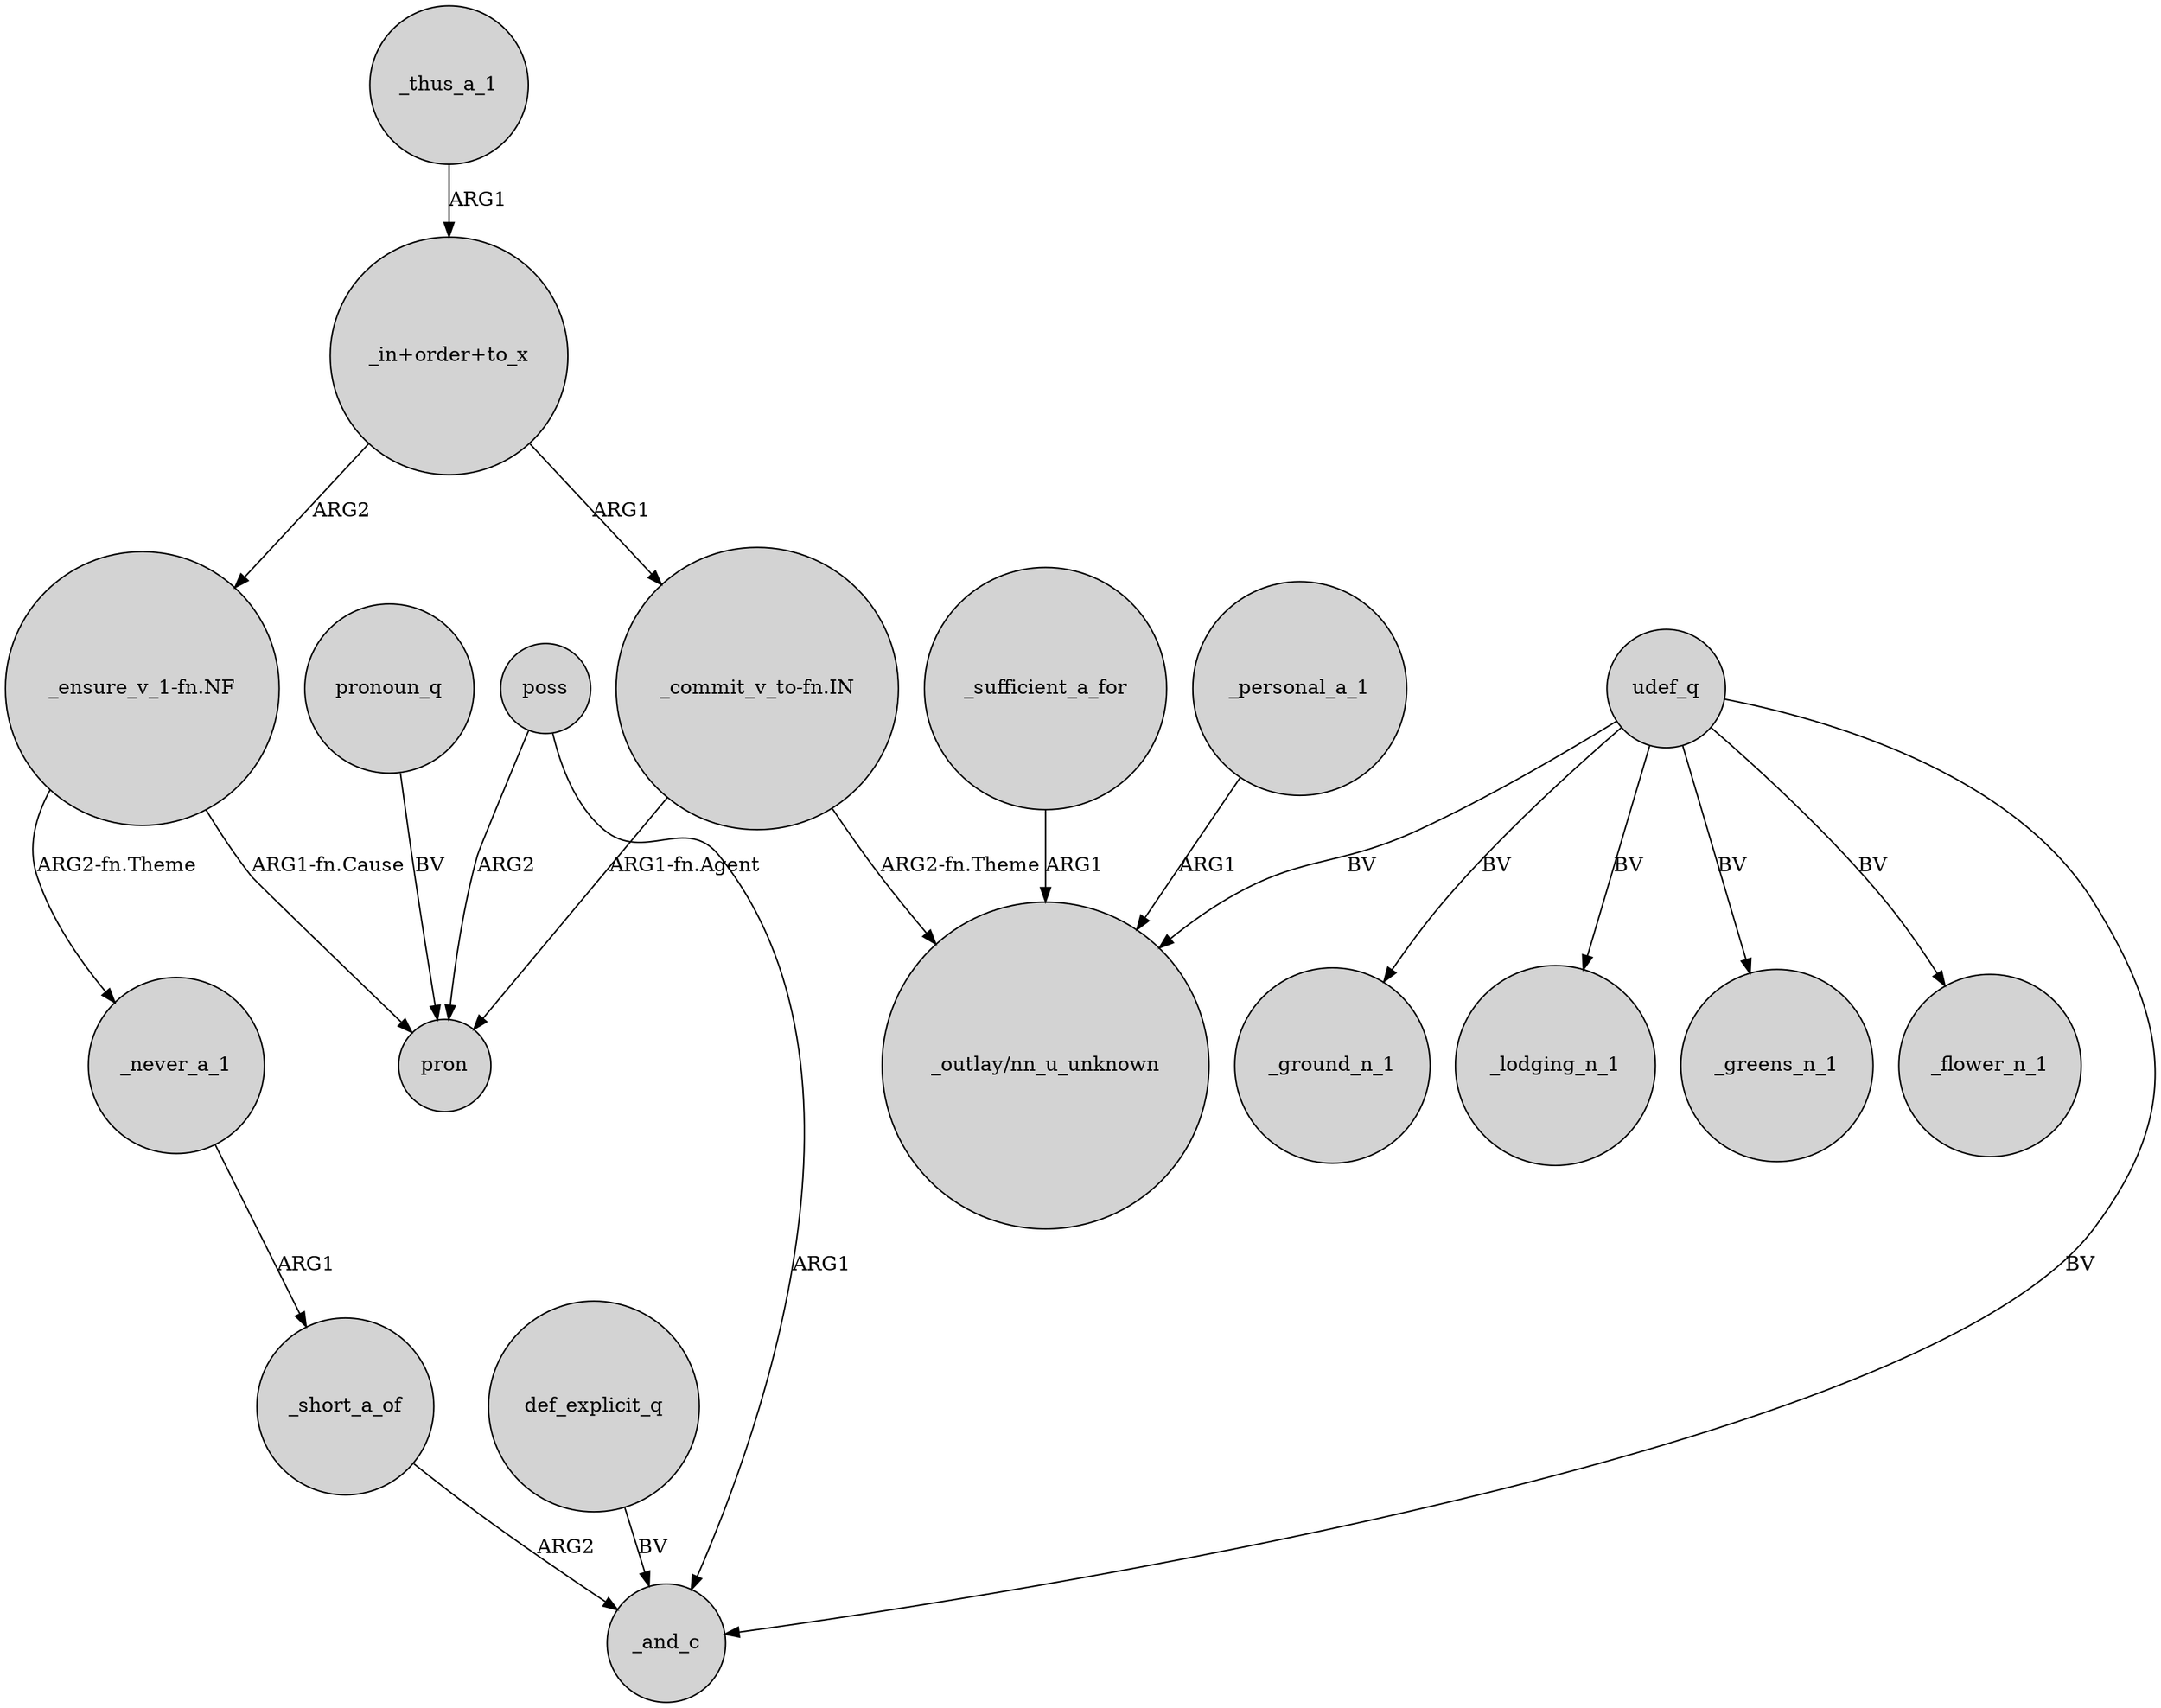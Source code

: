 digraph {
	node [shape=circle style=filled]
	_thus_a_1 -> "_in+order+to_x" [label=ARG1]
	poss -> pron [label=ARG2]
	_sufficient_a_for -> "_outlay/nn_u_unknown" [label=ARG1]
	poss -> _and_c [label=ARG1]
	def_explicit_q -> _and_c [label=BV]
	udef_q -> _ground_n_1 [label=BV]
	"_commit_v_to-fn.IN" -> pron [label="ARG1-fn.Agent"]
	udef_q -> "_outlay/nn_u_unknown" [label=BV]
	"_ensure_v_1-fn.NF" -> _never_a_1 [label="ARG2-fn.Theme"]
	_never_a_1 -> _short_a_of [label=ARG1]
	pronoun_q -> pron [label=BV]
	"_commit_v_to-fn.IN" -> "_outlay/nn_u_unknown" [label="ARG2-fn.Theme"]
	_short_a_of -> _and_c [label=ARG2]
	udef_q -> _lodging_n_1 [label=BV]
	"_ensure_v_1-fn.NF" -> pron [label="ARG1-fn.Cause"]
	udef_q -> _greens_n_1 [label=BV]
	"_in+order+to_x" -> "_ensure_v_1-fn.NF" [label=ARG2]
	udef_q -> _and_c [label=BV]
	udef_q -> _flower_n_1 [label=BV]
	"_in+order+to_x" -> "_commit_v_to-fn.IN" [label=ARG1]
	_personal_a_1 -> "_outlay/nn_u_unknown" [label=ARG1]
}
